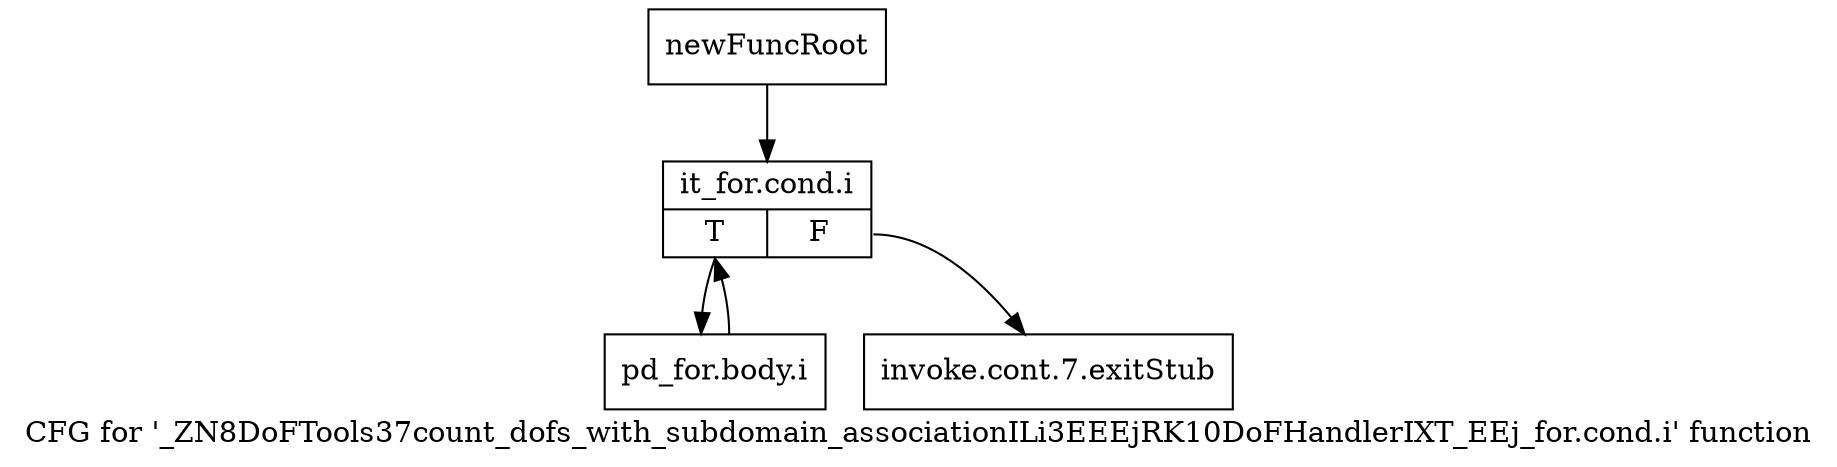 digraph "CFG for '_ZN8DoFTools37count_dofs_with_subdomain_associationILi3EEEjRK10DoFHandlerIXT_EEj_for.cond.i' function" {
	label="CFG for '_ZN8DoFTools37count_dofs_with_subdomain_associationILi3EEEjRK10DoFHandlerIXT_EEj_for.cond.i' function";

	Node0x8ff1f20 [shape=record,label="{newFuncRoot}"];
	Node0x8ff1f20 -> Node0x8ff1fc0;
	Node0x8ff1f70 [shape=record,label="{invoke.cont.7.exitStub}"];
	Node0x8ff1fc0 [shape=record,label="{it_for.cond.i|{<s0>T|<s1>F}}"];
	Node0x8ff1fc0:s0 -> Node0x8ff2010;
	Node0x8ff1fc0:s1 -> Node0x8ff1f70;
	Node0x8ff2010 [shape=record,label="{pd_for.body.i}"];
	Node0x8ff2010 -> Node0x8ff1fc0;
}
